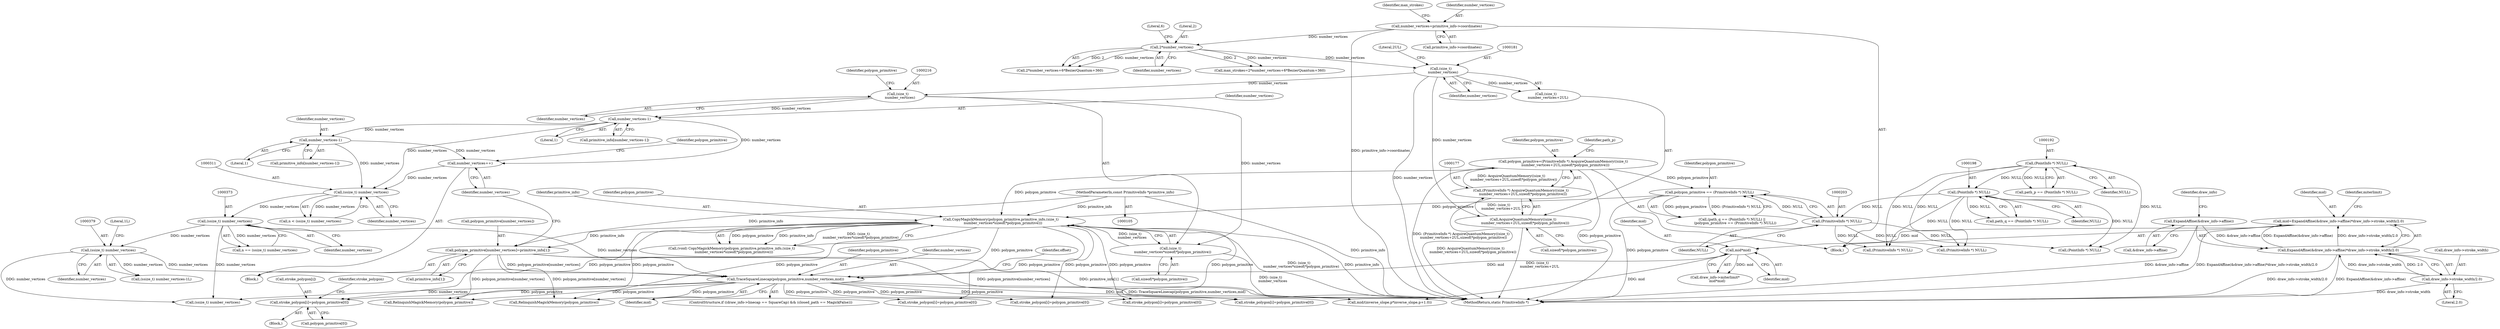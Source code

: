 digraph "0_ImageMagick_726812fa2fa7ce16bcf58f6e115f65427a1c0950_5@array" {
"1002624" [label="(Call,stroke_polygon[i]=polygon_primitive[0])"];
"1000211" [label="(Call,CopyMagickMemory(polygon_primitive,primitive_info,(size_t)\n    number_vertices*sizeof(*polygon_primitive)))"];
"1000200" [label="(Call,polygon_primitive == (PrimitiveInfo *) NULL)"];
"1000174" [label="(Call,polygon_primitive=(PrimitiveInfo *) AcquireQuantumMemory((size_t)\n    number_vertices+2UL,sizeof(*polygon_primitive)))"];
"1000176" [label="(Call,(PrimitiveInfo *) AcquireQuantumMemory((size_t)\n    number_vertices+2UL,sizeof(*polygon_primitive)))"];
"1000178" [label="(Call,AcquireQuantumMemory((size_t)\n    number_vertices+2UL,sizeof(*polygon_primitive)))"];
"1000180" [label="(Call,(size_t)\n    number_vertices)"];
"1000144" [label="(Call,2*number_vertices)"];
"1000136" [label="(Call,number_vertices=primitive_info->coordinates)"];
"1000202" [label="(Call,(PrimitiveInfo *) NULL)"];
"1000197" [label="(Call,(PointInfo *) NULL)"];
"1000191" [label="(Call,(PointInfo *) NULL)"];
"1000107" [label="(MethodParameterIn,const PrimitiveInfo *primitive_info)"];
"1000214" [label="(Call,(size_t)\n    number_vertices*sizeof(*polygon_primitive))"];
"1000215" [label="(Call,(size_t)\n    number_vertices)"];
"1000443" [label="(Call,TraceSquareLinecap(polygon_primitive,number_vertices,mid))"];
"1000278" [label="(Call,polygon_primitive[number_vertices]=primitive_info[1])"];
"1000378" [label="(Call,(ssize_t) number_vertices)"];
"1000372" [label="(Call,(ssize_t) number_vertices)"];
"1000310" [label="(Call,(ssize_t) number_vertices)"];
"1000247" [label="(Call,number_vertices-1)"];
"1000230" [label="(Call,number_vertices-1)"];
"1000285" [label="(Call,number_vertices++)"];
"1000430" [label="(Call,mid*mid)"];
"1000405" [label="(Call,mid=ExpandAffine(&draw_info->affine)*draw_info->stroke_width/2.0)"];
"1000407" [label="(Call,ExpandAffine(&draw_info->affine)*draw_info->stroke_width/2.0)"];
"1000408" [label="(Call,ExpandAffine(&draw_info->affine))"];
"1000413" [label="(Call,draw_info->stroke_width/2.0)"];
"1002634" [label="(Identifier,stroke_polygon)"];
"1000415" [label="(Identifier,draw_info)"];
"1000174" [label="(Call,polygon_primitive=(PrimitiveInfo *) AcquireQuantumMemory((size_t)\n    number_vertices+2UL,sizeof(*polygon_primitive)))"];
"1000405" [label="(Call,mid=ExpandAffine(&draw_info->affine)*draw_info->stroke_width/2.0)"];
"1000209" [label="(Call,(void) CopyMagickMemory(polygon_primitive,primitive_info,(size_t)\n    number_vertices*sizeof(*polygon_primitive)))"];
"1000286" [label="(Identifier,number_vertices)"];
"1000310" [label="(Call,(ssize_t) number_vertices)"];
"1000146" [label="(Identifier,number_vertices)"];
"1000138" [label="(Call,primitive_info->coordinates)"];
"1000432" [label="(Identifier,mid)"];
"1000433" [label="(ControlStructure,if ((draw_info->linecap == SquareCap) && (closed_path == MagickFalse)))"];
"1000213" [label="(Identifier,primitive_info)"];
"1000211" [label="(Call,CopyMagickMemory(polygon_primitive,primitive_info,(size_t)\n    number_vertices*sizeof(*polygon_primitive)))"];
"1000199" [label="(Identifier,NULL)"];
"1000370" [label="(Call,n == (ssize_t) number_vertices)"];
"1000279" [label="(Call,polygon_primitive[number_vertices])"];
"1000406" [label="(Identifier,mid)"];
"1000197" [label="(Call,(PointInfo *) NULL)"];
"1000232" [label="(Literal,1)"];
"1000278" [label="(Call,polygon_primitive[number_vertices]=primitive_info[1])"];
"1002708" [label="(Call,stroke_polygon[i]=polygon_primitive[0])"];
"1000456" [label="(Call,mid/(inverse_slope.p*inverse_slope.p+1.0))"];
"1000143" [label="(Call,2*number_vertices+6*BezierQuantum+360)"];
"1000193" [label="(Identifier,NULL)"];
"1000220" [label="(Identifier,polygon_primitive)"];
"1000446" [label="(Identifier,mid)"];
"1000218" [label="(Call,sizeof(*polygon_primitive))"];
"1000408" [label="(Call,ExpandAffine(&draw_info->affine))"];
"1000414" [label="(Call,draw_info->stroke_width)"];
"1002623" [label="(Block,)"];
"1000247" [label="(Call,number_vertices-1)"];
"1000179" [label="(Call,(size_t)\n    number_vertices+2UL)"];
"1000190" [label="(Identifier,path_p)"];
"1000206" [label="(Call,(PrimitiveInfo *) NULL)"];
"1000409" [label="(Call,&draw_info->affine)"];
"1000191" [label="(Call,(PointInfo *) NULL)"];
"1000136" [label="(Call,number_vertices=primitive_info->coordinates)"];
"1000285" [label="(Call,number_vertices++)"];
"1000407" [label="(Call,ExpandAffine(&draw_info->affine)*draw_info->stroke_width/2.0)"];
"1002772" [label="(MethodReturn,static PrimitiveInfo *)"];
"1000282" [label="(Call,primitive_info[1])"];
"1002587" [label="(Call,(PrimitiveInfo *) NULL)"];
"1000380" [label="(Identifier,number_vertices)"];
"1000180" [label="(Call,(size_t)\n    number_vertices)"];
"1000142" [label="(Identifier,max_strokes)"];
"1000445" [label="(Identifier,number_vertices)"];
"1000189" [label="(Call,path_p == (PointInfo *) NULL)"];
"1000212" [label="(Identifier,polygon_primitive)"];
"1000413" [label="(Call,draw_info->stroke_width/2.0)"];
"1000184" [label="(Call,sizeof(*polygon_primitive))"];
"1000308" [label="(Call,n < (ssize_t) number_vertices)"];
"1000230" [label="(Call,number_vertices-1)"];
"1000215" [label="(Call,(size_t)\n    number_vertices)"];
"1000141" [label="(Call,max_strokes=2*number_vertices+6*BezierQuantum+360)"];
"1002657" [label="(Call,stroke_polygon[i]=polygon_primitive[0])"];
"1000214" [label="(Call,(size_t)\n    number_vertices*sizeof(*polygon_primitive))"];
"1000182" [label="(Identifier,number_vertices)"];
"1000374" [label="(Identifier,number_vertices)"];
"1000195" [label="(Call,path_q == (PointInfo *) NULL)"];
"1002625" [label="(Call,stroke_polygon[i])"];
"1000249" [label="(Literal,1)"];
"1000430" [label="(Call,mid*mid)"];
"1000145" [label="(Literal,2)"];
"1000378" [label="(Call,(ssize_t) number_vertices)"];
"1000372" [label="(Call,(ssize_t) number_vertices)"];
"1000431" [label="(Identifier,mid)"];
"1000245" [label="(Call,primitive_info[number_vertices-1])"];
"1000312" [label="(Identifier,number_vertices)"];
"1000248" [label="(Identifier,number_vertices)"];
"1000202" [label="(Call,(PrimitiveInfo *) NULL)"];
"1000217" [label="(Identifier,number_vertices)"];
"1000417" [label="(Literal,2.0)"];
"1002686" [label="(Call,stroke_polygon[i]=polygon_primitive[0])"];
"1000449" [label="(Identifier,offset)"];
"1000381" [label="(Literal,1L)"];
"1000426" [label="(Call,draw_info->miterlimit*\n    mid*mid)"];
"1000443" [label="(Call,TraceSquareLinecap(polygon_primitive,number_vertices,mid))"];
"1000194" [label="(Call,(path_q == (PointInfo *) NULL) ||\n      (polygon_primitive == (PrimitiveInfo *) NULL))"];
"1000178" [label="(Call,AcquireQuantumMemory((size_t)\n    number_vertices+2UL,sizeof(*polygon_primitive)))"];
"1002768" [label="(Call,RelinquishMagickMemory(polygon_primitive))"];
"1001482" [label="(Call,RelinquishMagickMemory(polygon_primitive))"];
"1000231" [label="(Identifier,number_vertices)"];
"1000175" [label="(Identifier,polygon_primitive)"];
"1000204" [label="(Identifier,NULL)"];
"1000228" [label="(Call,primitive_info[number_vertices-1])"];
"1000144" [label="(Call,2*number_vertices)"];
"1000821" [label="(Call,(ssize_t) number_vertices)"];
"1000290" [label="(Identifier,polygon_primitive)"];
"1000201" [label="(Identifier,polygon_primitive)"];
"1000444" [label="(Identifier,polygon_primitive)"];
"1002624" [label="(Call,stroke_polygon[i]=polygon_primitive[0])"];
"1000176" [label="(Call,(PrimitiveInfo *) AcquireQuantumMemory((size_t)\n    number_vertices+2UL,sizeof(*polygon_primitive)))"];
"1000137" [label="(Identifier,number_vertices)"];
"1002603" [label="(Call,stroke_polygon[i]=polygon_primitive[0])"];
"1002628" [label="(Call,polygon_primitive[0])"];
"1000419" [label="(Identifier,miterlimit)"];
"1000377" [label="(Call,(ssize_t) number_vertices-1L)"];
"1000277" [label="(Block,)"];
"1000149" [label="(Literal,6)"];
"1000107" [label="(MethodParameterIn,const PrimitiveInfo *primitive_info)"];
"1000200" [label="(Call,polygon_primitive == (PrimitiveInfo *) NULL)"];
"1000183" [label="(Literal,2UL)"];
"1001469" [label="(Call,(PointInfo *) NULL)"];
"1000108" [label="(Block,)"];
"1002624" -> "1002623"  [label="AST: "];
"1002624" -> "1002628"  [label="CFG: "];
"1002625" -> "1002624"  [label="AST: "];
"1002628" -> "1002624"  [label="AST: "];
"1002634" -> "1002624"  [label="CFG: "];
"1000211" -> "1002624"  [label="DDG: polygon_primitive"];
"1000443" -> "1002624"  [label="DDG: polygon_primitive"];
"1000211" -> "1000209"  [label="AST: "];
"1000211" -> "1000214"  [label="CFG: "];
"1000212" -> "1000211"  [label="AST: "];
"1000213" -> "1000211"  [label="AST: "];
"1000214" -> "1000211"  [label="AST: "];
"1000209" -> "1000211"  [label="CFG: "];
"1000211" -> "1002772"  [label="DDG: (size_t)\n    number_vertices*sizeof(*polygon_primitive)"];
"1000211" -> "1002772"  [label="DDG: primitive_info"];
"1000211" -> "1000209"  [label="DDG: polygon_primitive"];
"1000211" -> "1000209"  [label="DDG: primitive_info"];
"1000211" -> "1000209"  [label="DDG: (size_t)\n    number_vertices*sizeof(*polygon_primitive)"];
"1000200" -> "1000211"  [label="DDG: polygon_primitive"];
"1000174" -> "1000211"  [label="DDG: polygon_primitive"];
"1000107" -> "1000211"  [label="DDG: primitive_info"];
"1000214" -> "1000211"  [label="DDG: (size_t)\n    number_vertices"];
"1000211" -> "1000278"  [label="DDG: primitive_info"];
"1000211" -> "1000443"  [label="DDG: polygon_primitive"];
"1000211" -> "1001482"  [label="DDG: polygon_primitive"];
"1000211" -> "1002603"  [label="DDG: polygon_primitive"];
"1000211" -> "1002657"  [label="DDG: polygon_primitive"];
"1000211" -> "1002686"  [label="DDG: polygon_primitive"];
"1000211" -> "1002708"  [label="DDG: polygon_primitive"];
"1000211" -> "1002768"  [label="DDG: polygon_primitive"];
"1000200" -> "1000194"  [label="AST: "];
"1000200" -> "1000202"  [label="CFG: "];
"1000201" -> "1000200"  [label="AST: "];
"1000202" -> "1000200"  [label="AST: "];
"1000194" -> "1000200"  [label="CFG: "];
"1000200" -> "1002772"  [label="DDG: polygon_primitive"];
"1000200" -> "1000194"  [label="DDG: polygon_primitive"];
"1000200" -> "1000194"  [label="DDG: (PrimitiveInfo *) NULL"];
"1000174" -> "1000200"  [label="DDG: polygon_primitive"];
"1000202" -> "1000200"  [label="DDG: NULL"];
"1000174" -> "1000108"  [label="AST: "];
"1000174" -> "1000176"  [label="CFG: "];
"1000175" -> "1000174"  [label="AST: "];
"1000176" -> "1000174"  [label="AST: "];
"1000190" -> "1000174"  [label="CFG: "];
"1000174" -> "1002772"  [label="DDG: (PrimitiveInfo *) AcquireQuantumMemory((size_t)\n    number_vertices+2UL,sizeof(*polygon_primitive))"];
"1000174" -> "1002772"  [label="DDG: polygon_primitive"];
"1000176" -> "1000174"  [label="DDG: AcquireQuantumMemory((size_t)\n    number_vertices+2UL,sizeof(*polygon_primitive))"];
"1000176" -> "1000178"  [label="CFG: "];
"1000177" -> "1000176"  [label="AST: "];
"1000178" -> "1000176"  [label="AST: "];
"1000176" -> "1002772"  [label="DDG: AcquireQuantumMemory((size_t)\n    number_vertices+2UL,sizeof(*polygon_primitive))"];
"1000178" -> "1000176"  [label="DDG: (size_t)\n    number_vertices+2UL"];
"1000178" -> "1000184"  [label="CFG: "];
"1000179" -> "1000178"  [label="AST: "];
"1000184" -> "1000178"  [label="AST: "];
"1000178" -> "1002772"  [label="DDG: (size_t)\n    number_vertices+2UL"];
"1000180" -> "1000178"  [label="DDG: number_vertices"];
"1000180" -> "1000179"  [label="AST: "];
"1000180" -> "1000182"  [label="CFG: "];
"1000181" -> "1000180"  [label="AST: "];
"1000182" -> "1000180"  [label="AST: "];
"1000183" -> "1000180"  [label="CFG: "];
"1000180" -> "1002772"  [label="DDG: number_vertices"];
"1000180" -> "1000179"  [label="DDG: number_vertices"];
"1000144" -> "1000180"  [label="DDG: number_vertices"];
"1000180" -> "1000215"  [label="DDG: number_vertices"];
"1000144" -> "1000143"  [label="AST: "];
"1000144" -> "1000146"  [label="CFG: "];
"1000145" -> "1000144"  [label="AST: "];
"1000146" -> "1000144"  [label="AST: "];
"1000149" -> "1000144"  [label="CFG: "];
"1000144" -> "1000141"  [label="DDG: 2"];
"1000144" -> "1000141"  [label="DDG: number_vertices"];
"1000144" -> "1000143"  [label="DDG: 2"];
"1000144" -> "1000143"  [label="DDG: number_vertices"];
"1000136" -> "1000144"  [label="DDG: number_vertices"];
"1000136" -> "1000108"  [label="AST: "];
"1000136" -> "1000138"  [label="CFG: "];
"1000137" -> "1000136"  [label="AST: "];
"1000138" -> "1000136"  [label="AST: "];
"1000142" -> "1000136"  [label="CFG: "];
"1000136" -> "1002772"  [label="DDG: primitive_info->coordinates"];
"1000202" -> "1000204"  [label="CFG: "];
"1000203" -> "1000202"  [label="AST: "];
"1000204" -> "1000202"  [label="AST: "];
"1000197" -> "1000202"  [label="DDG: NULL"];
"1000202" -> "1000206"  [label="DDG: NULL"];
"1000202" -> "1001469"  [label="DDG: NULL"];
"1000202" -> "1002587"  [label="DDG: NULL"];
"1000197" -> "1000195"  [label="AST: "];
"1000197" -> "1000199"  [label="CFG: "];
"1000198" -> "1000197"  [label="AST: "];
"1000199" -> "1000197"  [label="AST: "];
"1000195" -> "1000197"  [label="CFG: "];
"1000197" -> "1000195"  [label="DDG: NULL"];
"1000191" -> "1000197"  [label="DDG: NULL"];
"1000197" -> "1000206"  [label="DDG: NULL"];
"1000197" -> "1001469"  [label="DDG: NULL"];
"1000197" -> "1002587"  [label="DDG: NULL"];
"1000191" -> "1000189"  [label="AST: "];
"1000191" -> "1000193"  [label="CFG: "];
"1000192" -> "1000191"  [label="AST: "];
"1000193" -> "1000191"  [label="AST: "];
"1000189" -> "1000191"  [label="CFG: "];
"1000191" -> "1000189"  [label="DDG: NULL"];
"1000191" -> "1000206"  [label="DDG: NULL"];
"1000191" -> "1001469"  [label="DDG: NULL"];
"1000191" -> "1002587"  [label="DDG: NULL"];
"1000107" -> "1000105"  [label="AST: "];
"1000107" -> "1002772"  [label="DDG: primitive_info"];
"1000107" -> "1000278"  [label="DDG: primitive_info"];
"1000214" -> "1000218"  [label="CFG: "];
"1000215" -> "1000214"  [label="AST: "];
"1000218" -> "1000214"  [label="AST: "];
"1000214" -> "1002772"  [label="DDG: (size_t)\n    number_vertices"];
"1000215" -> "1000214"  [label="DDG: number_vertices"];
"1000215" -> "1000217"  [label="CFG: "];
"1000216" -> "1000215"  [label="AST: "];
"1000217" -> "1000215"  [label="AST: "];
"1000220" -> "1000215"  [label="CFG: "];
"1000215" -> "1000230"  [label="DDG: number_vertices"];
"1000443" -> "1000433"  [label="AST: "];
"1000443" -> "1000446"  [label="CFG: "];
"1000444" -> "1000443"  [label="AST: "];
"1000445" -> "1000443"  [label="AST: "];
"1000446" -> "1000443"  [label="AST: "];
"1000449" -> "1000443"  [label="CFG: "];
"1000443" -> "1002772"  [label="DDG: TraceSquareLinecap(polygon_primitive,number_vertices,mid)"];
"1000278" -> "1000443"  [label="DDG: polygon_primitive[number_vertices]"];
"1000378" -> "1000443"  [label="DDG: number_vertices"];
"1000372" -> "1000443"  [label="DDG: number_vertices"];
"1000430" -> "1000443"  [label="DDG: mid"];
"1000443" -> "1000456"  [label="DDG: mid"];
"1000443" -> "1000821"  [label="DDG: number_vertices"];
"1000443" -> "1001482"  [label="DDG: polygon_primitive"];
"1000443" -> "1002603"  [label="DDG: polygon_primitive"];
"1000443" -> "1002657"  [label="DDG: polygon_primitive"];
"1000443" -> "1002686"  [label="DDG: polygon_primitive"];
"1000443" -> "1002708"  [label="DDG: polygon_primitive"];
"1000443" -> "1002768"  [label="DDG: polygon_primitive"];
"1000278" -> "1000277"  [label="AST: "];
"1000278" -> "1000282"  [label="CFG: "];
"1000279" -> "1000278"  [label="AST: "];
"1000282" -> "1000278"  [label="AST: "];
"1000286" -> "1000278"  [label="CFG: "];
"1000278" -> "1002772"  [label="DDG: primitive_info[1]"];
"1000278" -> "1002772"  [label="DDG: polygon_primitive[number_vertices]"];
"1000278" -> "1001482"  [label="DDG: polygon_primitive[number_vertices]"];
"1000278" -> "1002768"  [label="DDG: polygon_primitive[number_vertices]"];
"1000378" -> "1000377"  [label="AST: "];
"1000378" -> "1000380"  [label="CFG: "];
"1000379" -> "1000378"  [label="AST: "];
"1000380" -> "1000378"  [label="AST: "];
"1000381" -> "1000378"  [label="CFG: "];
"1000378" -> "1000377"  [label="DDG: number_vertices"];
"1000372" -> "1000378"  [label="DDG: number_vertices"];
"1000378" -> "1000821"  [label="DDG: number_vertices"];
"1000372" -> "1000370"  [label="AST: "];
"1000372" -> "1000374"  [label="CFG: "];
"1000373" -> "1000372"  [label="AST: "];
"1000374" -> "1000372"  [label="AST: "];
"1000370" -> "1000372"  [label="CFG: "];
"1000372" -> "1000370"  [label="DDG: number_vertices"];
"1000310" -> "1000372"  [label="DDG: number_vertices"];
"1000372" -> "1000821"  [label="DDG: number_vertices"];
"1000310" -> "1000308"  [label="AST: "];
"1000310" -> "1000312"  [label="CFG: "];
"1000311" -> "1000310"  [label="AST: "];
"1000312" -> "1000310"  [label="AST: "];
"1000308" -> "1000310"  [label="CFG: "];
"1000310" -> "1000308"  [label="DDG: number_vertices"];
"1000247" -> "1000310"  [label="DDG: number_vertices"];
"1000285" -> "1000310"  [label="DDG: number_vertices"];
"1000230" -> "1000310"  [label="DDG: number_vertices"];
"1000247" -> "1000245"  [label="AST: "];
"1000247" -> "1000249"  [label="CFG: "];
"1000248" -> "1000247"  [label="AST: "];
"1000249" -> "1000247"  [label="AST: "];
"1000245" -> "1000247"  [label="CFG: "];
"1000230" -> "1000247"  [label="DDG: number_vertices"];
"1000247" -> "1000285"  [label="DDG: number_vertices"];
"1000230" -> "1000228"  [label="AST: "];
"1000230" -> "1000232"  [label="CFG: "];
"1000231" -> "1000230"  [label="AST: "];
"1000232" -> "1000230"  [label="AST: "];
"1000228" -> "1000230"  [label="CFG: "];
"1000230" -> "1000285"  [label="DDG: number_vertices"];
"1000285" -> "1000277"  [label="AST: "];
"1000285" -> "1000286"  [label="CFG: "];
"1000286" -> "1000285"  [label="AST: "];
"1000290" -> "1000285"  [label="CFG: "];
"1000430" -> "1000426"  [label="AST: "];
"1000430" -> "1000432"  [label="CFG: "];
"1000431" -> "1000430"  [label="AST: "];
"1000432" -> "1000430"  [label="AST: "];
"1000426" -> "1000430"  [label="CFG: "];
"1000430" -> "1000426"  [label="DDG: mid"];
"1000405" -> "1000430"  [label="DDG: mid"];
"1000430" -> "1000456"  [label="DDG: mid"];
"1000405" -> "1000108"  [label="AST: "];
"1000405" -> "1000407"  [label="CFG: "];
"1000406" -> "1000405"  [label="AST: "];
"1000407" -> "1000405"  [label="AST: "];
"1000419" -> "1000405"  [label="CFG: "];
"1000405" -> "1002772"  [label="DDG: ExpandAffine(&draw_info->affine)*draw_info->stroke_width/2.0"];
"1000407" -> "1000405"  [label="DDG: ExpandAffine(&draw_info->affine)"];
"1000407" -> "1000405"  [label="DDG: draw_info->stroke_width/2.0"];
"1000407" -> "1000413"  [label="CFG: "];
"1000408" -> "1000407"  [label="AST: "];
"1000413" -> "1000407"  [label="AST: "];
"1000407" -> "1002772"  [label="DDG: ExpandAffine(&draw_info->affine)"];
"1000407" -> "1002772"  [label="DDG: draw_info->stroke_width/2.0"];
"1000408" -> "1000407"  [label="DDG: &draw_info->affine"];
"1000413" -> "1000407"  [label="DDG: draw_info->stroke_width"];
"1000413" -> "1000407"  [label="DDG: 2.0"];
"1000408" -> "1000409"  [label="CFG: "];
"1000409" -> "1000408"  [label="AST: "];
"1000415" -> "1000408"  [label="CFG: "];
"1000408" -> "1002772"  [label="DDG: &draw_info->affine"];
"1000413" -> "1000417"  [label="CFG: "];
"1000414" -> "1000413"  [label="AST: "];
"1000417" -> "1000413"  [label="AST: "];
"1000413" -> "1002772"  [label="DDG: draw_info->stroke_width"];
}
